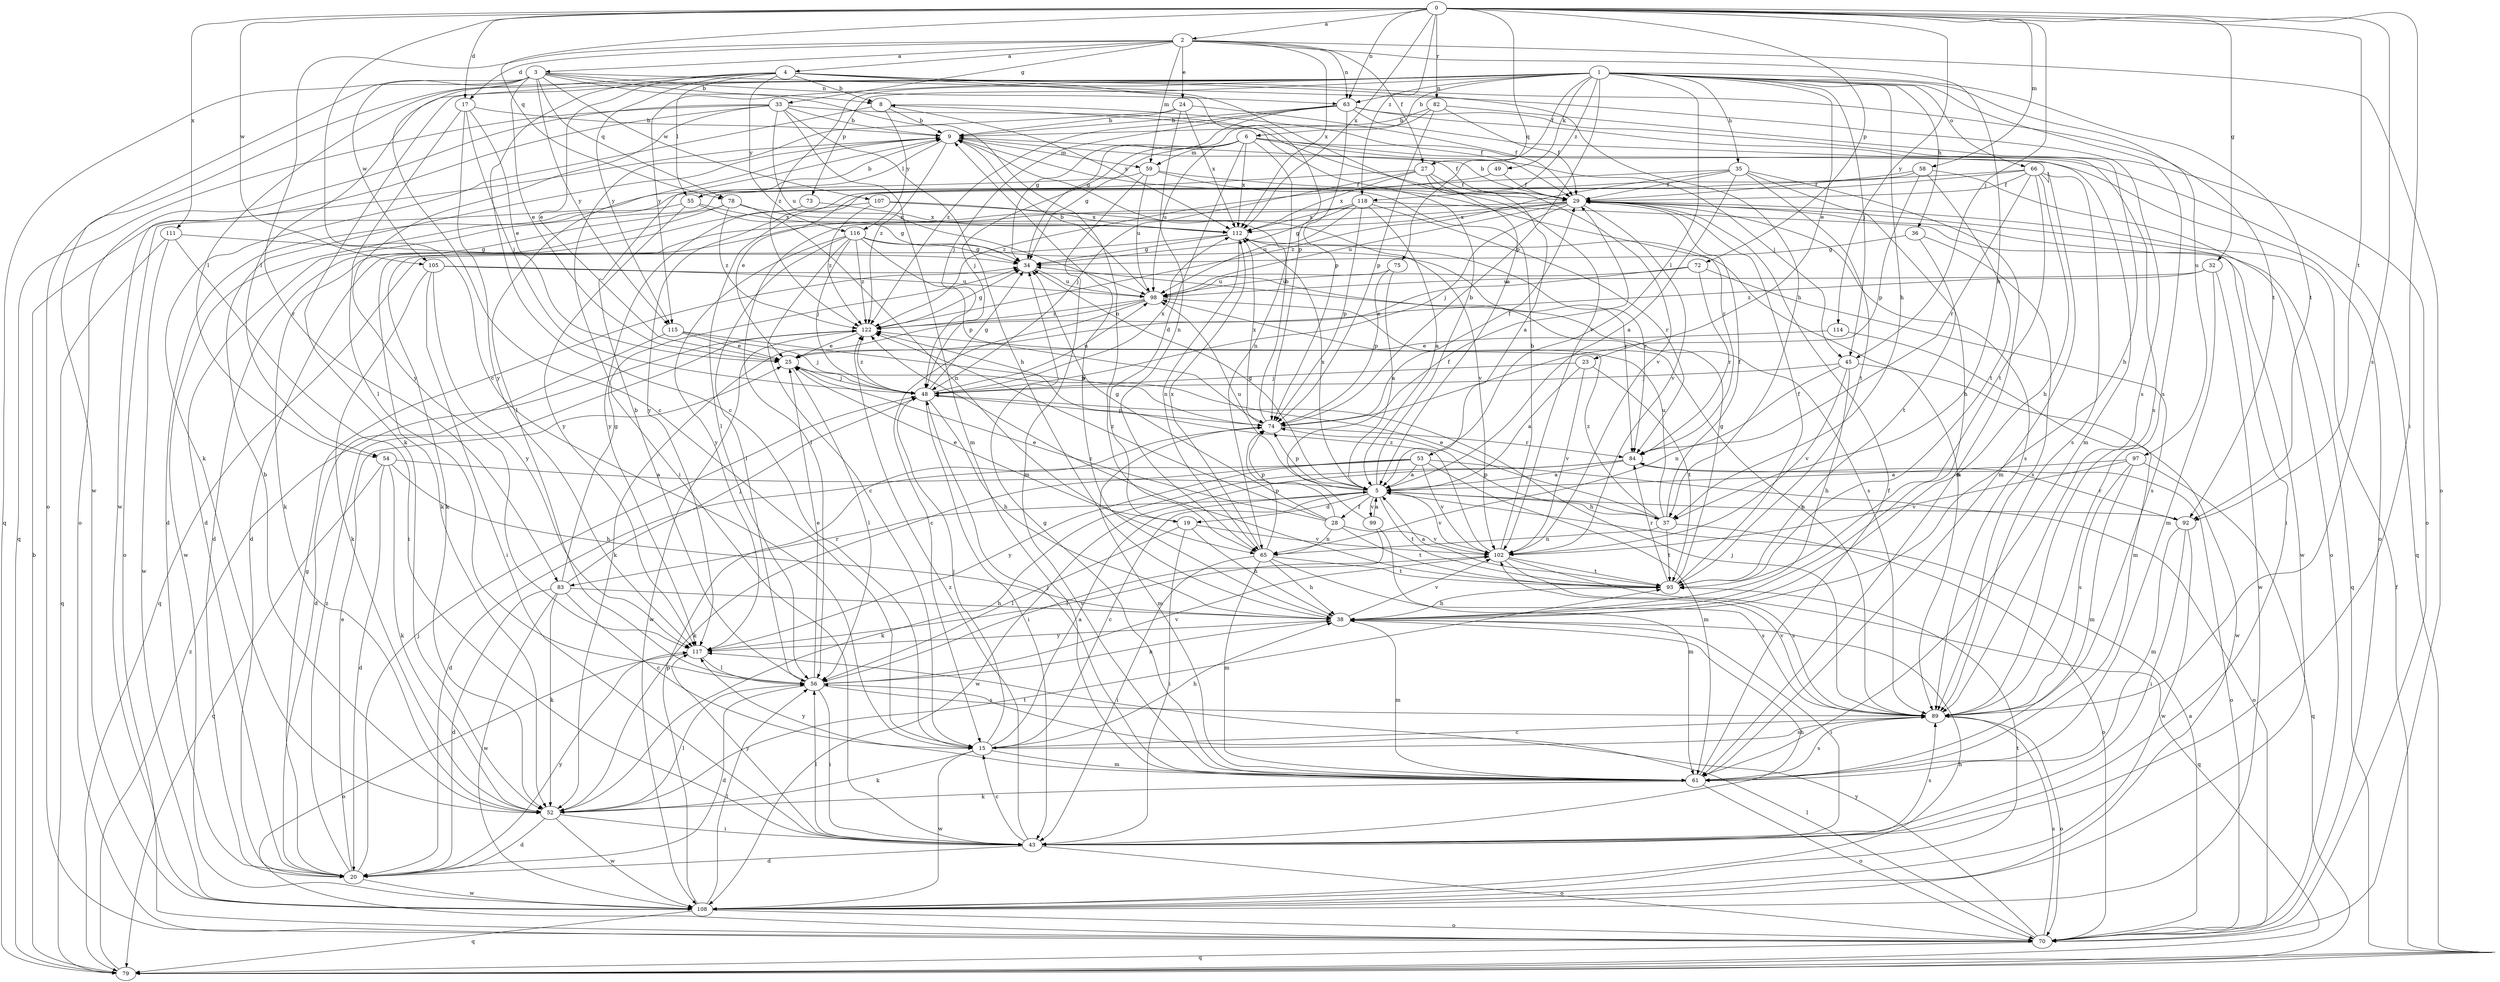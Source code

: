 strict digraph  {
0;
1;
2;
3;
4;
5;
6;
8;
9;
15;
17;
19;
20;
23;
24;
25;
27;
28;
29;
32;
33;
34;
35;
36;
37;
38;
43;
45;
48;
49;
52;
53;
54;
55;
56;
58;
59;
61;
63;
65;
66;
70;
72;
73;
74;
75;
78;
79;
82;
83;
84;
89;
92;
93;
97;
98;
99;
102;
105;
107;
108;
111;
112;
114;
115;
116;
117;
118;
122;
0 -> 2  [label=a];
0 -> 15  [label=c];
0 -> 17  [label=d];
0 -> 32  [label=g];
0 -> 43  [label=i];
0 -> 45  [label=j];
0 -> 58  [label=m];
0 -> 63  [label=n];
0 -> 72  [label=p];
0 -> 75  [label=q];
0 -> 78  [label=q];
0 -> 82  [label=r];
0 -> 89  [label=s];
0 -> 92  [label=t];
0 -> 105  [label=w];
0 -> 111  [label=x];
0 -> 112  [label=x];
0 -> 114  [label=y];
0 -> 118  [label=z];
1 -> 6  [label=b];
1 -> 23  [label=e];
1 -> 27  [label=f];
1 -> 35  [label=h];
1 -> 36  [label=h];
1 -> 37  [label=h];
1 -> 45  [label=j];
1 -> 49  [label=k];
1 -> 52  [label=k];
1 -> 53  [label=l];
1 -> 54  [label=l];
1 -> 63  [label=n];
1 -> 66  [label=o];
1 -> 70  [label=o];
1 -> 73  [label=p];
1 -> 74  [label=p];
1 -> 89  [label=s];
1 -> 92  [label=t];
1 -> 97  [label=u];
1 -> 115  [label=y];
1 -> 118  [label=z];
1 -> 122  [label=z];
2 -> 3  [label=a];
2 -> 4  [label=a];
2 -> 17  [label=d];
2 -> 24  [label=e];
2 -> 27  [label=f];
2 -> 33  [label=g];
2 -> 37  [label=h];
2 -> 59  [label=m];
2 -> 63  [label=n];
2 -> 70  [label=o];
2 -> 83  [label=r];
2 -> 112  [label=x];
3 -> 8  [label=b];
3 -> 15  [label=c];
3 -> 25  [label=e];
3 -> 63  [label=n];
3 -> 65  [label=n];
3 -> 78  [label=q];
3 -> 79  [label=q];
3 -> 89  [label=s];
3 -> 105  [label=w];
3 -> 107  [label=w];
3 -> 108  [label=w];
3 -> 115  [label=y];
4 -> 5  [label=a];
4 -> 8  [label=b];
4 -> 15  [label=c];
4 -> 25  [label=e];
4 -> 37  [label=h];
4 -> 54  [label=l];
4 -> 55  [label=l];
4 -> 74  [label=p];
4 -> 92  [label=t];
4 -> 115  [label=y];
4 -> 116  [label=y];
5 -> 8  [label=b];
5 -> 15  [label=c];
5 -> 19  [label=d];
5 -> 28  [label=f];
5 -> 34  [label=g];
5 -> 37  [label=h];
5 -> 74  [label=p];
5 -> 83  [label=r];
5 -> 92  [label=t];
5 -> 93  [label=t];
5 -> 98  [label=u];
5 -> 99  [label=v];
5 -> 102  [label=v];
5 -> 112  [label=x];
6 -> 19  [label=d];
6 -> 34  [label=g];
6 -> 45  [label=j];
6 -> 48  [label=j];
6 -> 59  [label=m];
6 -> 65  [label=n];
6 -> 70  [label=o];
6 -> 79  [label=q];
6 -> 98  [label=u];
6 -> 112  [label=x];
8 -> 9  [label=b];
8 -> 29  [label=f];
8 -> 52  [label=k];
8 -> 112  [label=x];
8 -> 116  [label=y];
9 -> 29  [label=f];
9 -> 55  [label=l];
9 -> 56  [label=l];
9 -> 59  [label=m];
9 -> 122  [label=z];
15 -> 5  [label=a];
15 -> 38  [label=h];
15 -> 48  [label=j];
15 -> 52  [label=k];
15 -> 61  [label=m];
15 -> 89  [label=s];
15 -> 108  [label=w];
17 -> 9  [label=b];
17 -> 25  [label=e];
17 -> 48  [label=j];
17 -> 56  [label=l];
17 -> 117  [label=y];
19 -> 25  [label=e];
19 -> 38  [label=h];
19 -> 43  [label=i];
19 -> 56  [label=l];
19 -> 102  [label=v];
20 -> 25  [label=e];
20 -> 34  [label=g];
20 -> 48  [label=j];
20 -> 108  [label=w];
20 -> 117  [label=y];
20 -> 122  [label=z];
23 -> 5  [label=a];
23 -> 48  [label=j];
23 -> 93  [label=t];
23 -> 102  [label=v];
24 -> 9  [label=b];
24 -> 29  [label=f];
24 -> 43  [label=i];
24 -> 65  [label=n];
24 -> 112  [label=x];
25 -> 48  [label=j];
25 -> 56  [label=l];
27 -> 5  [label=a];
27 -> 20  [label=d];
27 -> 29  [label=f];
27 -> 48  [label=j];
27 -> 102  [label=v];
27 -> 112  [label=x];
28 -> 25  [label=e];
28 -> 34  [label=g];
28 -> 65  [label=n];
28 -> 74  [label=p];
28 -> 93  [label=t];
28 -> 102  [label=v];
28 -> 122  [label=z];
29 -> 9  [label=b];
29 -> 43  [label=i];
29 -> 48  [label=j];
29 -> 52  [label=k];
29 -> 56  [label=l];
29 -> 79  [label=q];
29 -> 89  [label=s];
29 -> 98  [label=u];
29 -> 102  [label=v];
29 -> 112  [label=x];
32 -> 61  [label=m];
32 -> 98  [label=u];
32 -> 108  [label=w];
32 -> 122  [label=z];
33 -> 9  [label=b];
33 -> 38  [label=h];
33 -> 61  [label=m];
33 -> 70  [label=o];
33 -> 79  [label=q];
33 -> 98  [label=u];
33 -> 102  [label=v];
33 -> 108  [label=w];
33 -> 117  [label=y];
34 -> 98  [label=u];
35 -> 5  [label=a];
35 -> 25  [label=e];
35 -> 29  [label=f];
35 -> 38  [label=h];
35 -> 61  [label=m];
35 -> 93  [label=t];
35 -> 122  [label=z];
36 -> 34  [label=g];
36 -> 89  [label=s];
36 -> 93  [label=t];
37 -> 25  [label=e];
37 -> 29  [label=f];
37 -> 65  [label=n];
37 -> 70  [label=o];
37 -> 74  [label=p];
37 -> 93  [label=t];
37 -> 98  [label=u];
37 -> 122  [label=z];
38 -> 9  [label=b];
38 -> 43  [label=i];
38 -> 61  [label=m];
38 -> 102  [label=v];
38 -> 117  [label=y];
43 -> 15  [label=c];
43 -> 20  [label=d];
43 -> 38  [label=h];
43 -> 56  [label=l];
43 -> 70  [label=o];
43 -> 89  [label=s];
43 -> 117  [label=y];
43 -> 122  [label=z];
45 -> 38  [label=h];
45 -> 48  [label=j];
45 -> 65  [label=n];
45 -> 102  [label=v];
45 -> 108  [label=w];
48 -> 34  [label=g];
48 -> 38  [label=h];
48 -> 43  [label=i];
48 -> 74  [label=p];
48 -> 98  [label=u];
48 -> 112  [label=x];
48 -> 122  [label=z];
49 -> 29  [label=f];
49 -> 122  [label=z];
52 -> 9  [label=b];
52 -> 20  [label=d];
52 -> 43  [label=i];
52 -> 56  [label=l];
52 -> 93  [label=t];
52 -> 108  [label=w];
53 -> 5  [label=a];
53 -> 20  [label=d];
53 -> 52  [label=k];
53 -> 61  [label=m];
53 -> 70  [label=o];
53 -> 102  [label=v];
53 -> 117  [label=y];
54 -> 5  [label=a];
54 -> 20  [label=d];
54 -> 38  [label=h];
54 -> 52  [label=k];
54 -> 79  [label=q];
55 -> 9  [label=b];
55 -> 34  [label=g];
55 -> 108  [label=w];
55 -> 112  [label=x];
55 -> 117  [label=y];
56 -> 9  [label=b];
56 -> 20  [label=d];
56 -> 25  [label=e];
56 -> 38  [label=h];
56 -> 43  [label=i];
56 -> 89  [label=s];
56 -> 102  [label=v];
58 -> 20  [label=d];
58 -> 29  [label=f];
58 -> 70  [label=o];
58 -> 74  [label=p];
58 -> 93  [label=t];
59 -> 29  [label=f];
59 -> 61  [label=m];
59 -> 70  [label=o];
59 -> 84  [label=r];
59 -> 98  [label=u];
61 -> 29  [label=f];
61 -> 34  [label=g];
61 -> 48  [label=j];
61 -> 52  [label=k];
61 -> 70  [label=o];
61 -> 89  [label=s];
61 -> 117  [label=y];
63 -> 9  [label=b];
63 -> 34  [label=g];
63 -> 48  [label=j];
63 -> 61  [label=m];
63 -> 70  [label=o];
63 -> 74  [label=p];
63 -> 89  [label=s];
63 -> 122  [label=z];
65 -> 38  [label=h];
65 -> 43  [label=i];
65 -> 61  [label=m];
65 -> 74  [label=p];
65 -> 89  [label=s];
65 -> 93  [label=t];
65 -> 112  [label=x];
66 -> 29  [label=f];
66 -> 38  [label=h];
66 -> 56  [label=l];
66 -> 61  [label=m];
66 -> 84  [label=r];
66 -> 89  [label=s];
66 -> 93  [label=t];
66 -> 117  [label=y];
70 -> 5  [label=a];
70 -> 56  [label=l];
70 -> 79  [label=q];
70 -> 89  [label=s];
70 -> 117  [label=y];
72 -> 25  [label=e];
72 -> 84  [label=r];
72 -> 89  [label=s];
72 -> 98  [label=u];
73 -> 112  [label=x];
73 -> 117  [label=y];
74 -> 9  [label=b];
74 -> 29  [label=f];
74 -> 61  [label=m];
74 -> 84  [label=r];
74 -> 112  [label=x];
75 -> 5  [label=a];
75 -> 74  [label=p];
75 -> 98  [label=u];
78 -> 20  [label=d];
78 -> 52  [label=k];
78 -> 65  [label=n];
78 -> 112  [label=x];
78 -> 122  [label=z];
79 -> 9  [label=b];
79 -> 29  [label=f];
79 -> 122  [label=z];
82 -> 9  [label=b];
82 -> 29  [label=f];
82 -> 34  [label=g];
82 -> 38  [label=h];
82 -> 74  [label=p];
83 -> 15  [label=c];
83 -> 20  [label=d];
83 -> 34  [label=g];
83 -> 38  [label=h];
83 -> 48  [label=j];
83 -> 52  [label=k];
83 -> 108  [label=w];
84 -> 5  [label=a];
84 -> 52  [label=k];
84 -> 70  [label=o];
84 -> 108  [label=w];
89 -> 15  [label=c];
89 -> 48  [label=j];
89 -> 70  [label=o];
89 -> 102  [label=v];
92 -> 43  [label=i];
92 -> 61  [label=m];
92 -> 84  [label=r];
92 -> 108  [label=w];
93 -> 5  [label=a];
93 -> 29  [label=f];
93 -> 34  [label=g];
93 -> 38  [label=h];
93 -> 84  [label=r];
93 -> 122  [label=z];
97 -> 5  [label=a];
97 -> 61  [label=m];
97 -> 79  [label=q];
97 -> 89  [label=s];
97 -> 102  [label=v];
98 -> 9  [label=b];
98 -> 15  [label=c];
98 -> 52  [label=k];
98 -> 89  [label=s];
98 -> 122  [label=z];
99 -> 5  [label=a];
99 -> 29  [label=f];
99 -> 56  [label=l];
99 -> 61  [label=m];
102 -> 9  [label=b];
102 -> 79  [label=q];
102 -> 89  [label=s];
102 -> 93  [label=t];
102 -> 122  [label=z];
105 -> 43  [label=i];
105 -> 52  [label=k];
105 -> 89  [label=s];
105 -> 98  [label=u];
105 -> 117  [label=y];
107 -> 20  [label=d];
107 -> 102  [label=v];
107 -> 112  [label=x];
107 -> 122  [label=z];
108 -> 38  [label=h];
108 -> 56  [label=l];
108 -> 70  [label=o];
108 -> 74  [label=p];
108 -> 79  [label=q];
108 -> 93  [label=t];
111 -> 34  [label=g];
111 -> 43  [label=i];
111 -> 79  [label=q];
111 -> 108  [label=w];
112 -> 34  [label=g];
112 -> 65  [label=n];
112 -> 79  [label=q];
112 -> 84  [label=r];
112 -> 89  [label=s];
114 -> 25  [label=e];
114 -> 61  [label=m];
115 -> 20  [label=d];
115 -> 25  [label=e];
115 -> 48  [label=j];
115 -> 74  [label=p];
116 -> 15  [label=c];
116 -> 34  [label=g];
116 -> 48  [label=j];
116 -> 56  [label=l];
116 -> 74  [label=p];
116 -> 84  [label=r];
116 -> 117  [label=y];
116 -> 122  [label=z];
117 -> 56  [label=l];
117 -> 70  [label=o];
117 -> 102  [label=v];
118 -> 5  [label=a];
118 -> 34  [label=g];
118 -> 52  [label=k];
118 -> 74  [label=p];
118 -> 84  [label=r];
118 -> 98  [label=u];
118 -> 108  [label=w];
118 -> 112  [label=x];
122 -> 25  [label=e];
122 -> 34  [label=g];
122 -> 108  [label=w];
}
